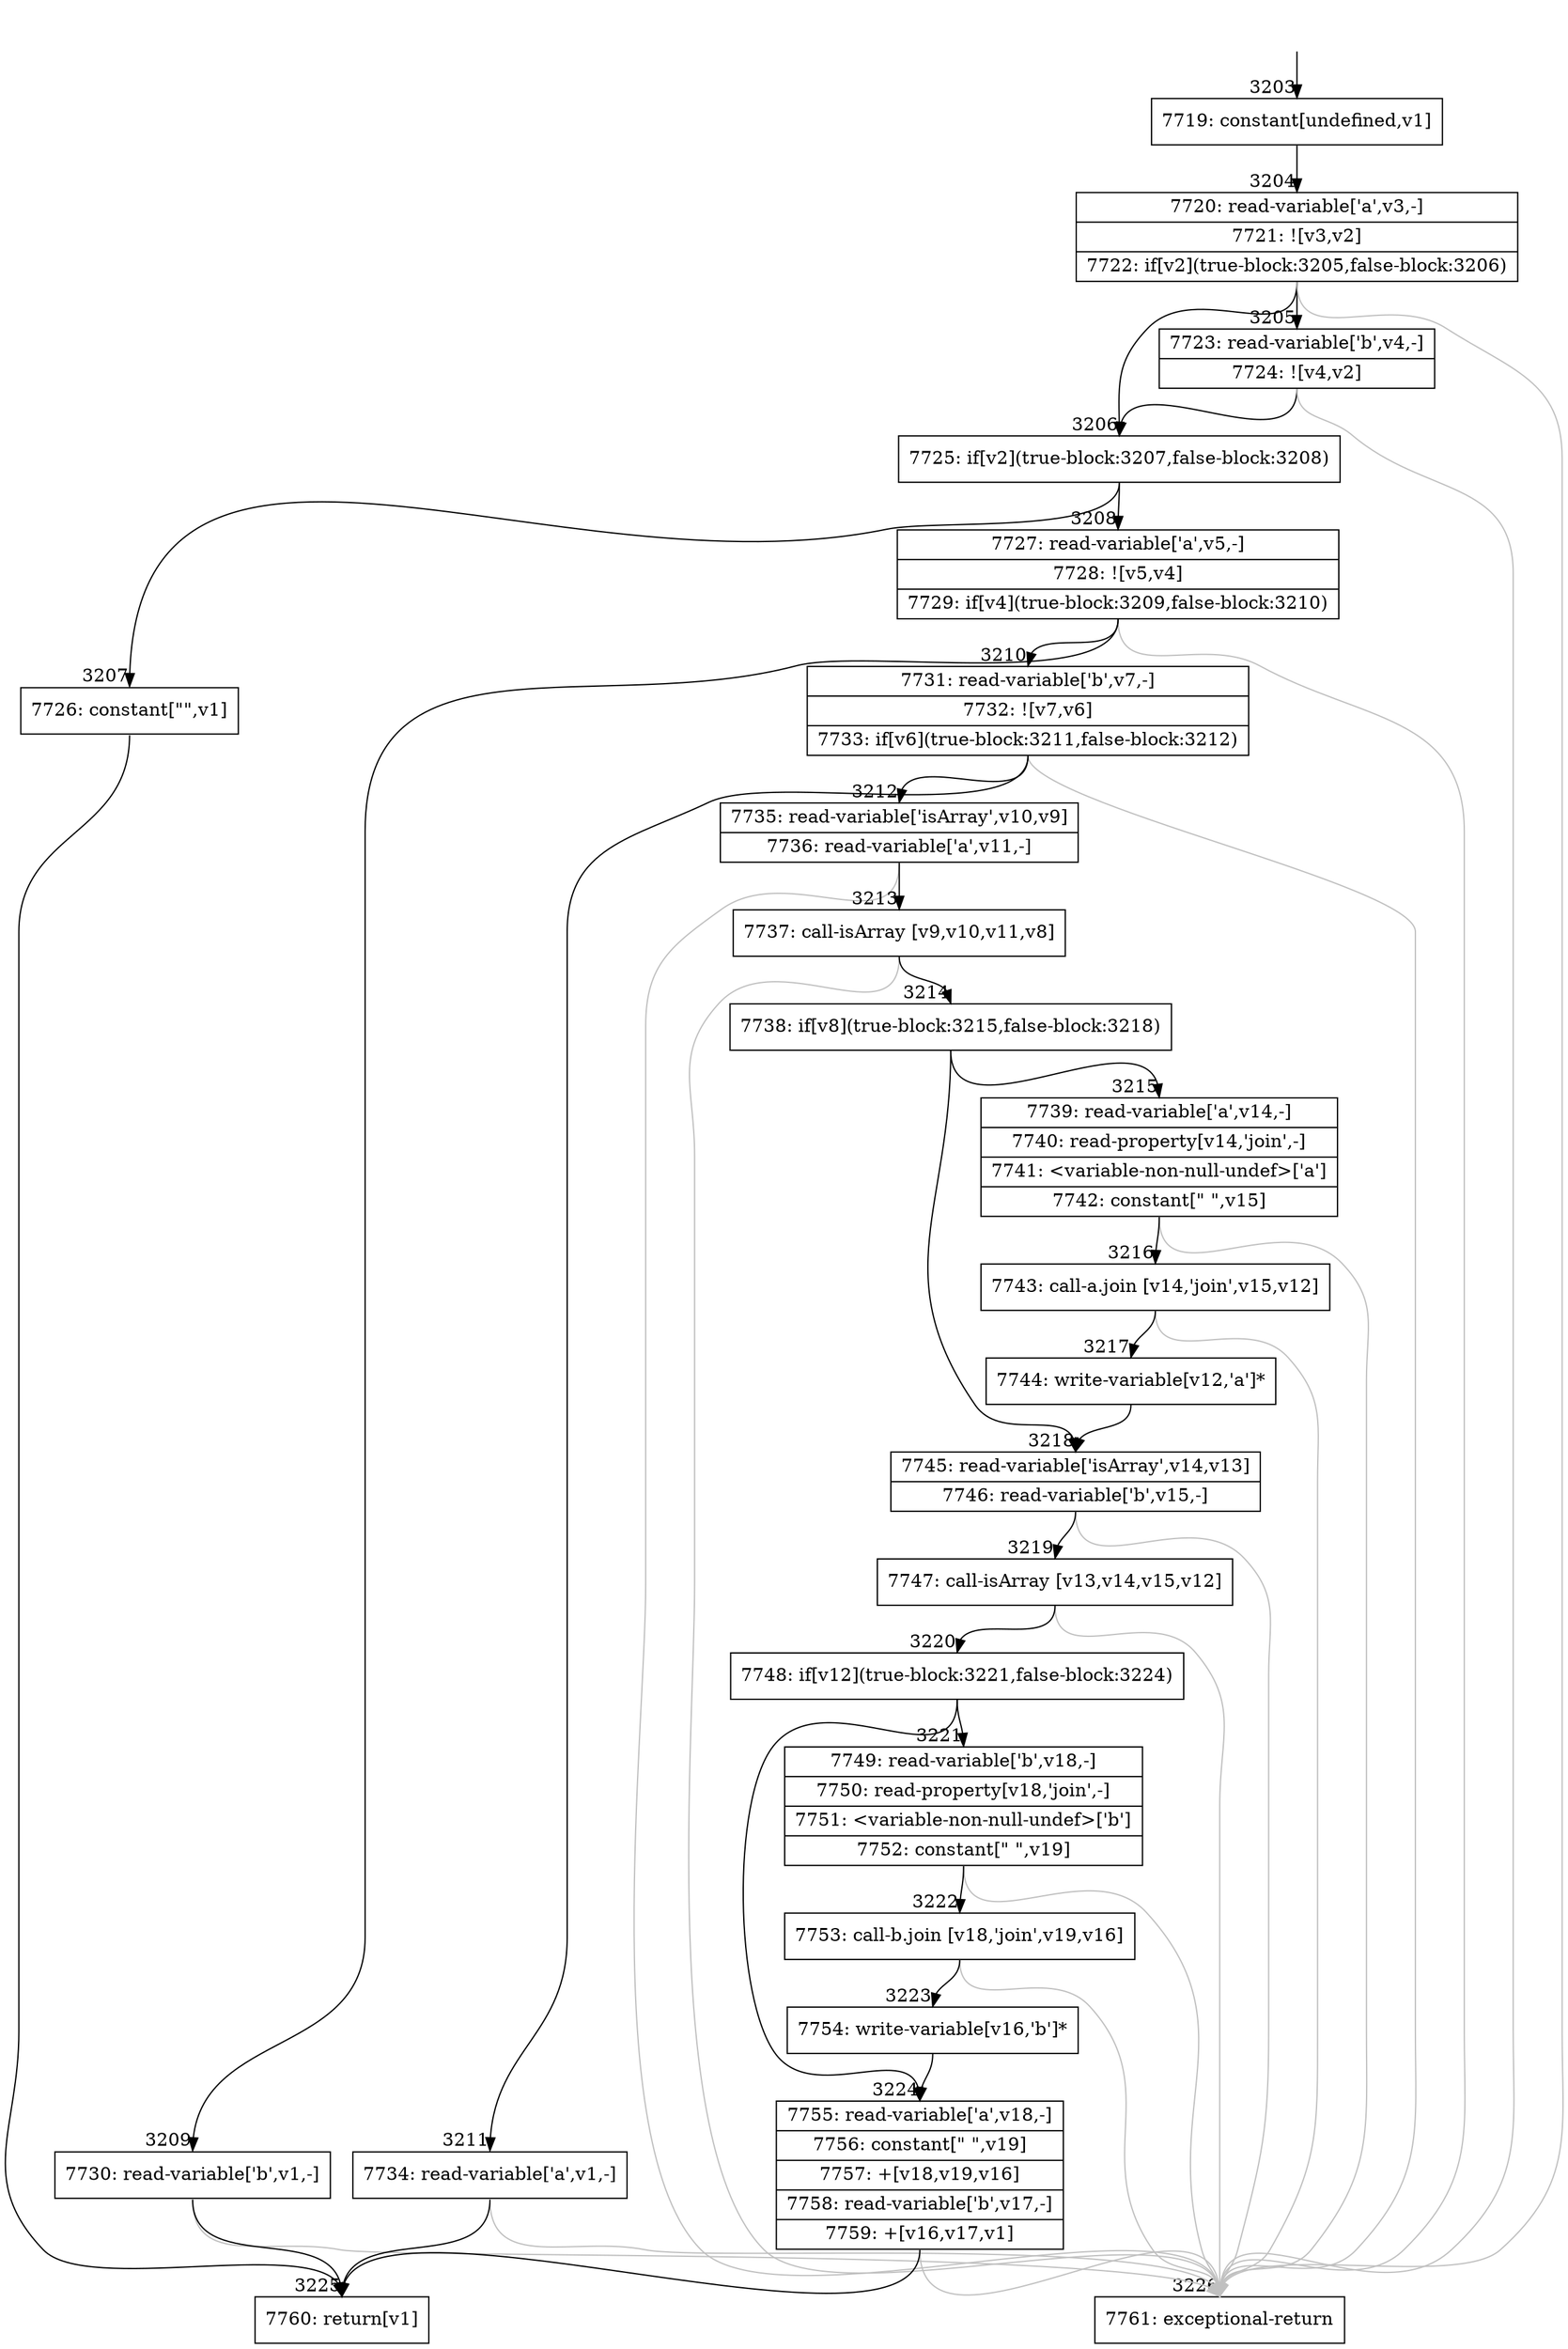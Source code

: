 digraph {
rankdir="TD"
BB_entry259[shape=none,label=""];
BB_entry259 -> BB3203 [tailport=s, headport=n, headlabel="    3203"]
BB3203 [shape=record label="{7719: constant[undefined,v1]}" ] 
BB3203 -> BB3204 [tailport=s, headport=n, headlabel="      3204"]
BB3204 [shape=record label="{7720: read-variable['a',v3,-]|7721: ![v3,v2]|7722: if[v2](true-block:3205,false-block:3206)}" ] 
BB3204 -> BB3206 [tailport=s, headport=n, headlabel="      3206"]
BB3204 -> BB3205 [tailport=s, headport=n, headlabel="      3205"]
BB3204 -> BB3226 [tailport=s, headport=n, color=gray, headlabel="      3226"]
BB3205 [shape=record label="{7723: read-variable['b',v4,-]|7724: ![v4,v2]}" ] 
BB3205 -> BB3206 [tailport=s, headport=n]
BB3205 -> BB3226 [tailport=s, headport=n, color=gray]
BB3206 [shape=record label="{7725: if[v2](true-block:3207,false-block:3208)}" ] 
BB3206 -> BB3207 [tailport=s, headport=n, headlabel="      3207"]
BB3206 -> BB3208 [tailport=s, headport=n, headlabel="      3208"]
BB3207 [shape=record label="{7726: constant[\"\",v1]}" ] 
BB3207 -> BB3225 [tailport=s, headport=n, headlabel="      3225"]
BB3208 [shape=record label="{7727: read-variable['a',v5,-]|7728: ![v5,v4]|7729: if[v4](true-block:3209,false-block:3210)}" ] 
BB3208 -> BB3209 [tailport=s, headport=n, headlabel="      3209"]
BB3208 -> BB3210 [tailport=s, headport=n, headlabel="      3210"]
BB3208 -> BB3226 [tailport=s, headport=n, color=gray]
BB3209 [shape=record label="{7730: read-variable['b',v1,-]}" ] 
BB3209 -> BB3225 [tailport=s, headport=n]
BB3209 -> BB3226 [tailport=s, headport=n, color=gray]
BB3210 [shape=record label="{7731: read-variable['b',v7,-]|7732: ![v7,v6]|7733: if[v6](true-block:3211,false-block:3212)}" ] 
BB3210 -> BB3211 [tailport=s, headport=n, headlabel="      3211"]
BB3210 -> BB3212 [tailport=s, headport=n, headlabel="      3212"]
BB3210 -> BB3226 [tailport=s, headport=n, color=gray]
BB3211 [shape=record label="{7734: read-variable['a',v1,-]}" ] 
BB3211 -> BB3225 [tailport=s, headport=n]
BB3211 -> BB3226 [tailport=s, headport=n, color=gray]
BB3212 [shape=record label="{7735: read-variable['isArray',v10,v9]|7736: read-variable['a',v11,-]}" ] 
BB3212 -> BB3213 [tailport=s, headport=n, headlabel="      3213"]
BB3212 -> BB3226 [tailport=s, headport=n, color=gray]
BB3213 [shape=record label="{7737: call-isArray [v9,v10,v11,v8]}" ] 
BB3213 -> BB3214 [tailport=s, headport=n, headlabel="      3214"]
BB3213 -> BB3226 [tailport=s, headport=n, color=gray]
BB3214 [shape=record label="{7738: if[v8](true-block:3215,false-block:3218)}" ] 
BB3214 -> BB3215 [tailport=s, headport=n, headlabel="      3215"]
BB3214 -> BB3218 [tailport=s, headport=n, headlabel="      3218"]
BB3215 [shape=record label="{7739: read-variable['a',v14,-]|7740: read-property[v14,'join',-]|7741: \<variable-non-null-undef\>['a']|7742: constant[\" \",v15]}" ] 
BB3215 -> BB3216 [tailport=s, headport=n, headlabel="      3216"]
BB3215 -> BB3226 [tailport=s, headport=n, color=gray]
BB3216 [shape=record label="{7743: call-a.join [v14,'join',v15,v12]}" ] 
BB3216 -> BB3217 [tailport=s, headport=n, headlabel="      3217"]
BB3216 -> BB3226 [tailport=s, headport=n, color=gray]
BB3217 [shape=record label="{7744: write-variable[v12,'a']*}" ] 
BB3217 -> BB3218 [tailport=s, headport=n]
BB3218 [shape=record label="{7745: read-variable['isArray',v14,v13]|7746: read-variable['b',v15,-]}" ] 
BB3218 -> BB3219 [tailport=s, headport=n, headlabel="      3219"]
BB3218 -> BB3226 [tailport=s, headport=n, color=gray]
BB3219 [shape=record label="{7747: call-isArray [v13,v14,v15,v12]}" ] 
BB3219 -> BB3220 [tailport=s, headport=n, headlabel="      3220"]
BB3219 -> BB3226 [tailport=s, headport=n, color=gray]
BB3220 [shape=record label="{7748: if[v12](true-block:3221,false-block:3224)}" ] 
BB3220 -> BB3221 [tailport=s, headport=n, headlabel="      3221"]
BB3220 -> BB3224 [tailport=s, headport=n, headlabel="      3224"]
BB3221 [shape=record label="{7749: read-variable['b',v18,-]|7750: read-property[v18,'join',-]|7751: \<variable-non-null-undef\>['b']|7752: constant[\" \",v19]}" ] 
BB3221 -> BB3222 [tailport=s, headport=n, headlabel="      3222"]
BB3221 -> BB3226 [tailport=s, headport=n, color=gray]
BB3222 [shape=record label="{7753: call-b.join [v18,'join',v19,v16]}" ] 
BB3222 -> BB3223 [tailport=s, headport=n, headlabel="      3223"]
BB3222 -> BB3226 [tailport=s, headport=n, color=gray]
BB3223 [shape=record label="{7754: write-variable[v16,'b']*}" ] 
BB3223 -> BB3224 [tailport=s, headport=n]
BB3224 [shape=record label="{7755: read-variable['a',v18,-]|7756: constant[\" \",v19]|7757: +[v18,v19,v16]|7758: read-variable['b',v17,-]|7759: +[v16,v17,v1]}" ] 
BB3224 -> BB3225 [tailport=s, headport=n]
BB3224 -> BB3226 [tailport=s, headport=n, color=gray]
BB3225 [shape=record label="{7760: return[v1]}" ] 
BB3226 [shape=record label="{7761: exceptional-return}" ] 
//#$~ 4760
}
